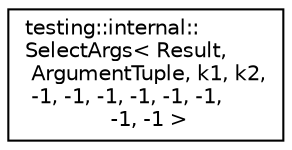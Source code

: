 digraph "クラス階層図"
{
  edge [fontname="Helvetica",fontsize="10",labelfontname="Helvetica",labelfontsize="10"];
  node [fontname="Helvetica",fontsize="10",shape=record];
  rankdir="LR";
  Node0 [label="testing::internal::\lSelectArgs\< Result,\l ArgumentTuple, k1, k2,\l -1, -1, -1, -1, -1, -1,\l -1, -1 \>",height=0.2,width=0.4,color="black", fillcolor="white", style="filled",URL="$dc/d4b/classtesting_1_1internal_1_1_select_args_3_01_result_00_01_argument_tuple_00_01k1_00_01k2_00_01-03e4fb75e6504ae34fdb48d64bb6de95.html"];
}
